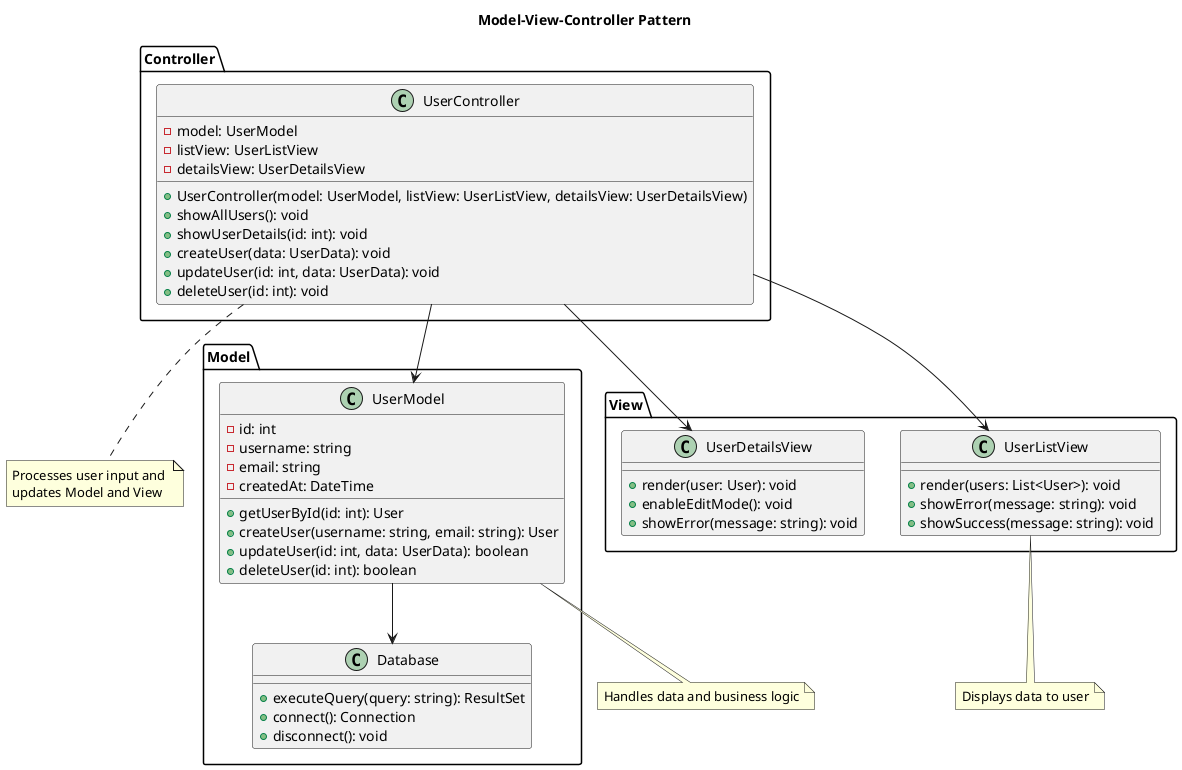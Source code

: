 @startuml MVC Pattern
' Description: Model-View-Controller architectural pattern
' Tags: mvc, architecture, design pattern

title Model-View-Controller Pattern

package "Model" {
  class "UserModel" {
    -id: int
    -username: string
    -email: string
    -createdAt: DateTime
    +getUserById(id: int): User
    +createUser(username: string, email: string): User
    +updateUser(id: int, data: UserData): boolean
    +deleteUser(id: int): boolean
  }
  
  class "Database" {
    +executeQuery(query: string): ResultSet
    +connect(): Connection
    +disconnect(): void
  }
}

package "View" {
  class "UserListView" {
    +render(users: List<User>): void
    +showError(message: string): void
    +showSuccess(message: string): void
  }
  
  class "UserDetailsView" {
    +render(user: User): void
    +enableEditMode(): void
    +showError(message: string): void
  }
}

package "Controller" {
  class "UserController" {
    -model: UserModel
    -listView: UserListView
    -detailsView: UserDetailsView
    +UserController(model: UserModel, listView: UserListView, detailsView: UserDetailsView)
    +showAllUsers(): void
    +showUserDetails(id: int): void
    +createUser(data: UserData): void
    +updateUser(id: int, data: UserData): void
    +deleteUser(id: int): void
  }
}

UserModel --> Database
UserController --> UserModel
UserController --> UserListView
UserController --> UserDetailsView

note bottom of UserModel
  Handles data and business logic
end note

note bottom of UserListView
  Displays data to user
end note

note bottom of UserController
  Processes user input and 
  updates Model and View
end note

@enduml